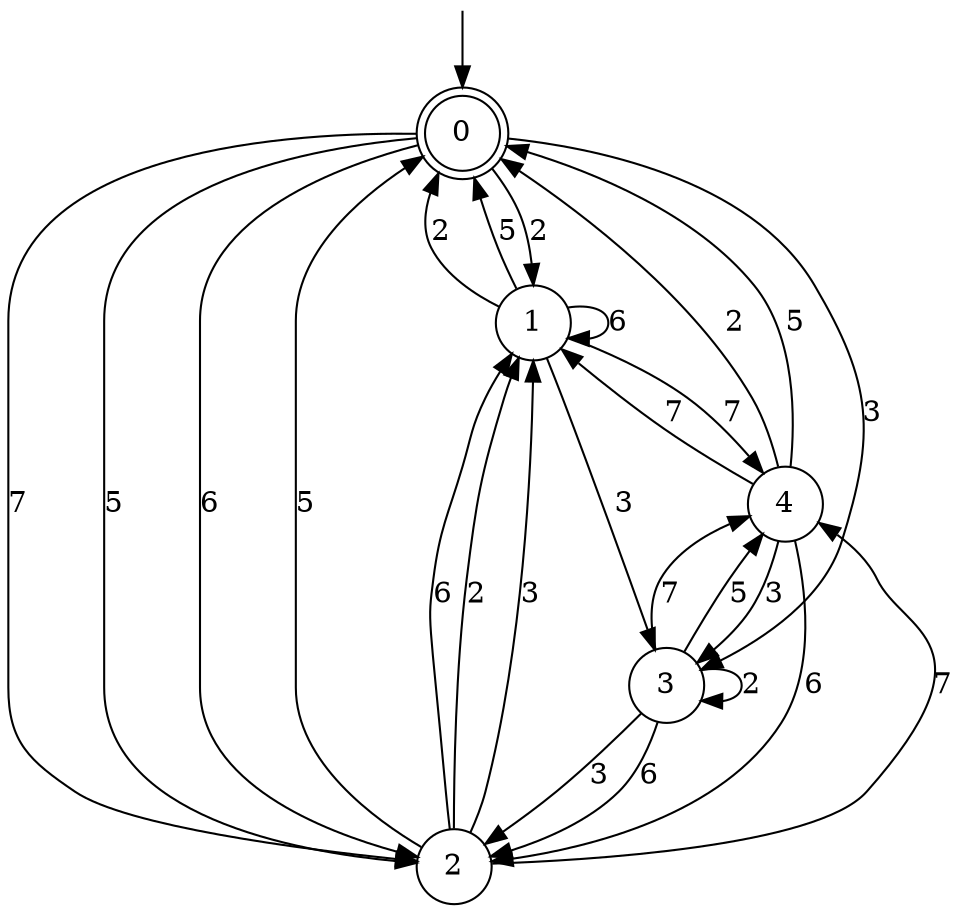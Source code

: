 digraph g {

	s0 [shape="doublecircle" label="0"];
	s1 [shape="circle" label="1"];
	s2 [shape="circle" label="2"];
	s3 [shape="circle" label="3"];
	s4 [shape="circle" label="4"];
	s0 -> s1 [label="2"];
	s0 -> s2 [label="7"];
	s0 -> s2 [label="5"];
	s0 -> s3 [label="3"];
	s0 -> s2 [label="6"];
	s1 -> s0 [label="2"];
	s1 -> s4 [label="7"];
	s1 -> s0 [label="5"];
	s1 -> s3 [label="3"];
	s1 -> s1 [label="6"];
	s2 -> s1 [label="2"];
	s2 -> s4 [label="7"];
	s2 -> s0 [label="5"];
	s2 -> s1 [label="3"];
	s2 -> s1 [label="6"];
	s3 -> s3 [label="2"];
	s3 -> s4 [label="7"];
	s3 -> s4 [label="5"];
	s3 -> s2 [label="3"];
	s3 -> s2 [label="6"];
	s4 -> s0 [label="2"];
	s4 -> s1 [label="7"];
	s4 -> s0 [label="5"];
	s4 -> s3 [label="3"];
	s4 -> s2 [label="6"];

__start0 [label="" shape="none" width="0" height="0"];
__start0 -> s0;

}
